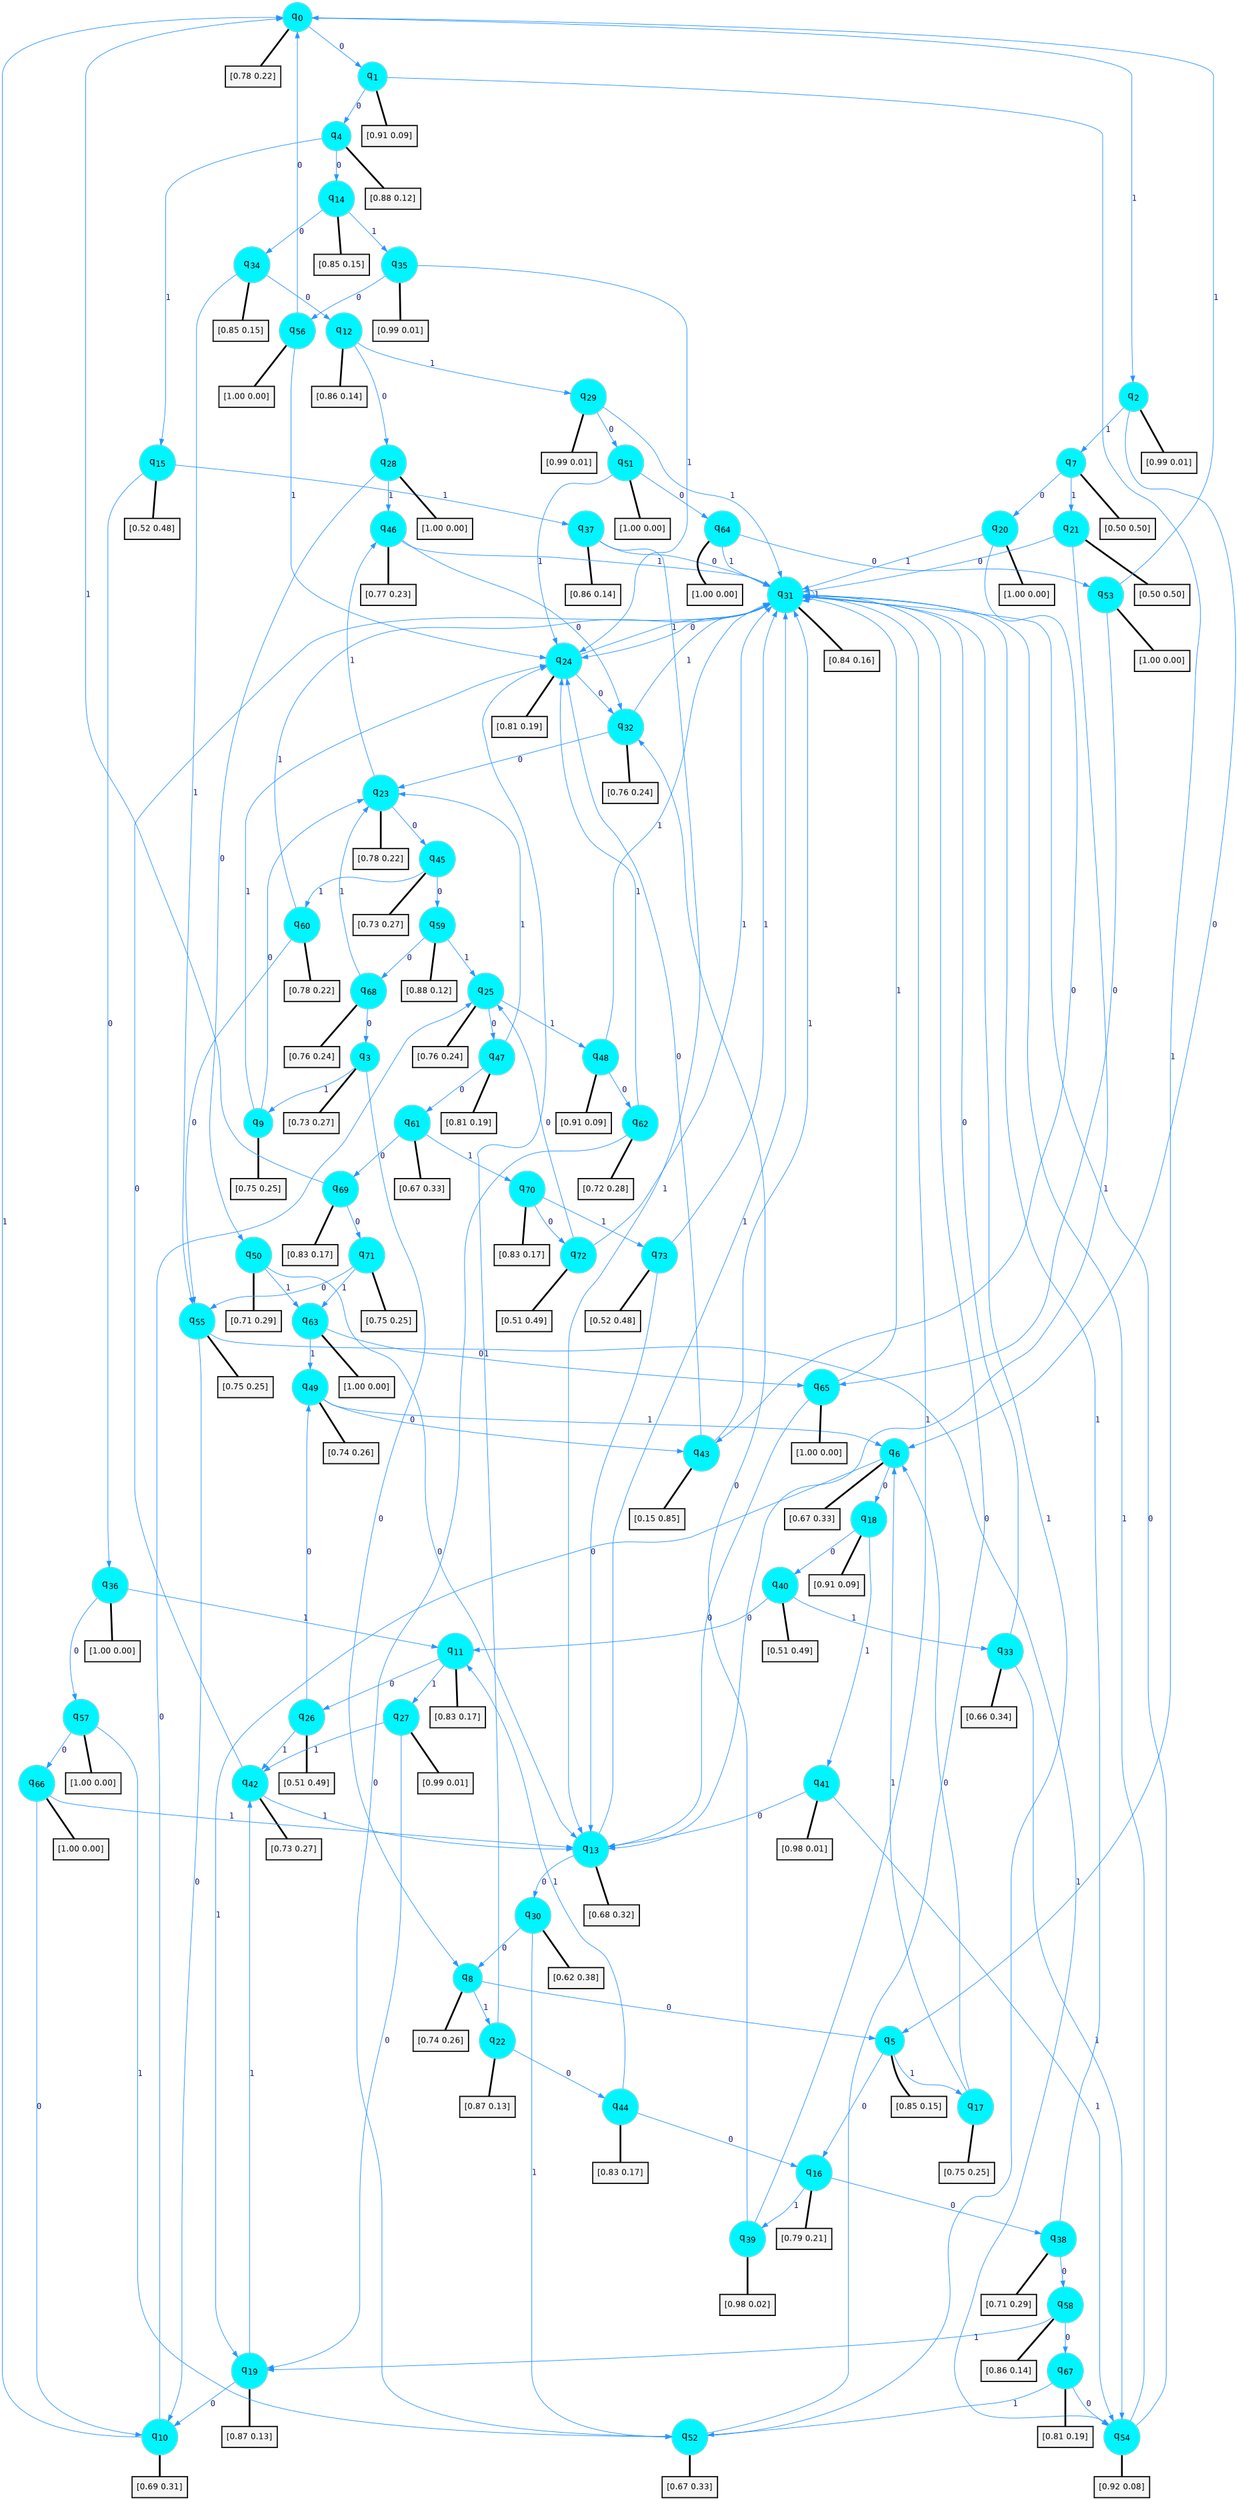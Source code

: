 digraph G {
graph [
bgcolor=transparent, dpi=300, rankdir=TD, size="40,25"];
node [
color=gray, fillcolor=turquoise1, fontcolor=black, fontname=Helvetica, fontsize=16, fontweight=bold, shape=circle, style=filled];
edge [
arrowsize=1, color=dodgerblue1, fontcolor=midnightblue, fontname=courier, fontweight=bold, penwidth=1, style=solid, weight=20];
0[label=<q<SUB>0</SUB>>];
1[label=<q<SUB>1</SUB>>];
2[label=<q<SUB>2</SUB>>];
3[label=<q<SUB>3</SUB>>];
4[label=<q<SUB>4</SUB>>];
5[label=<q<SUB>5</SUB>>];
6[label=<q<SUB>6</SUB>>];
7[label=<q<SUB>7</SUB>>];
8[label=<q<SUB>8</SUB>>];
9[label=<q<SUB>9</SUB>>];
10[label=<q<SUB>10</SUB>>];
11[label=<q<SUB>11</SUB>>];
12[label=<q<SUB>12</SUB>>];
13[label=<q<SUB>13</SUB>>];
14[label=<q<SUB>14</SUB>>];
15[label=<q<SUB>15</SUB>>];
16[label=<q<SUB>16</SUB>>];
17[label=<q<SUB>17</SUB>>];
18[label=<q<SUB>18</SUB>>];
19[label=<q<SUB>19</SUB>>];
20[label=<q<SUB>20</SUB>>];
21[label=<q<SUB>21</SUB>>];
22[label=<q<SUB>22</SUB>>];
23[label=<q<SUB>23</SUB>>];
24[label=<q<SUB>24</SUB>>];
25[label=<q<SUB>25</SUB>>];
26[label=<q<SUB>26</SUB>>];
27[label=<q<SUB>27</SUB>>];
28[label=<q<SUB>28</SUB>>];
29[label=<q<SUB>29</SUB>>];
30[label=<q<SUB>30</SUB>>];
31[label=<q<SUB>31</SUB>>];
32[label=<q<SUB>32</SUB>>];
33[label=<q<SUB>33</SUB>>];
34[label=<q<SUB>34</SUB>>];
35[label=<q<SUB>35</SUB>>];
36[label=<q<SUB>36</SUB>>];
37[label=<q<SUB>37</SUB>>];
38[label=<q<SUB>38</SUB>>];
39[label=<q<SUB>39</SUB>>];
40[label=<q<SUB>40</SUB>>];
41[label=<q<SUB>41</SUB>>];
42[label=<q<SUB>42</SUB>>];
43[label=<q<SUB>43</SUB>>];
44[label=<q<SUB>44</SUB>>];
45[label=<q<SUB>45</SUB>>];
46[label=<q<SUB>46</SUB>>];
47[label=<q<SUB>47</SUB>>];
48[label=<q<SUB>48</SUB>>];
49[label=<q<SUB>49</SUB>>];
50[label=<q<SUB>50</SUB>>];
51[label=<q<SUB>51</SUB>>];
52[label=<q<SUB>52</SUB>>];
53[label=<q<SUB>53</SUB>>];
54[label=<q<SUB>54</SUB>>];
55[label=<q<SUB>55</SUB>>];
56[label=<q<SUB>56</SUB>>];
57[label=<q<SUB>57</SUB>>];
58[label=<q<SUB>58</SUB>>];
59[label=<q<SUB>59</SUB>>];
60[label=<q<SUB>60</SUB>>];
61[label=<q<SUB>61</SUB>>];
62[label=<q<SUB>62</SUB>>];
63[label=<q<SUB>63</SUB>>];
64[label=<q<SUB>64</SUB>>];
65[label=<q<SUB>65</SUB>>];
66[label=<q<SUB>66</SUB>>];
67[label=<q<SUB>67</SUB>>];
68[label=<q<SUB>68</SUB>>];
69[label=<q<SUB>69</SUB>>];
70[label=<q<SUB>70</SUB>>];
71[label=<q<SUB>71</SUB>>];
72[label=<q<SUB>72</SUB>>];
73[label=<q<SUB>73</SUB>>];
74[label="[0.78 0.22]", shape=box,fontcolor=black, fontname=Helvetica, fontsize=14, penwidth=2, fillcolor=whitesmoke,color=black];
75[label="[0.91 0.09]", shape=box,fontcolor=black, fontname=Helvetica, fontsize=14, penwidth=2, fillcolor=whitesmoke,color=black];
76[label="[0.99 0.01]", shape=box,fontcolor=black, fontname=Helvetica, fontsize=14, penwidth=2, fillcolor=whitesmoke,color=black];
77[label="[0.73 0.27]", shape=box,fontcolor=black, fontname=Helvetica, fontsize=14, penwidth=2, fillcolor=whitesmoke,color=black];
78[label="[0.88 0.12]", shape=box,fontcolor=black, fontname=Helvetica, fontsize=14, penwidth=2, fillcolor=whitesmoke,color=black];
79[label="[0.85 0.15]", shape=box,fontcolor=black, fontname=Helvetica, fontsize=14, penwidth=2, fillcolor=whitesmoke,color=black];
80[label="[0.67 0.33]", shape=box,fontcolor=black, fontname=Helvetica, fontsize=14, penwidth=2, fillcolor=whitesmoke,color=black];
81[label="[0.50 0.50]", shape=box,fontcolor=black, fontname=Helvetica, fontsize=14, penwidth=2, fillcolor=whitesmoke,color=black];
82[label="[0.74 0.26]", shape=box,fontcolor=black, fontname=Helvetica, fontsize=14, penwidth=2, fillcolor=whitesmoke,color=black];
83[label="[0.75 0.25]", shape=box,fontcolor=black, fontname=Helvetica, fontsize=14, penwidth=2, fillcolor=whitesmoke,color=black];
84[label="[0.69 0.31]", shape=box,fontcolor=black, fontname=Helvetica, fontsize=14, penwidth=2, fillcolor=whitesmoke,color=black];
85[label="[0.83 0.17]", shape=box,fontcolor=black, fontname=Helvetica, fontsize=14, penwidth=2, fillcolor=whitesmoke,color=black];
86[label="[0.86 0.14]", shape=box,fontcolor=black, fontname=Helvetica, fontsize=14, penwidth=2, fillcolor=whitesmoke,color=black];
87[label="[0.68 0.32]", shape=box,fontcolor=black, fontname=Helvetica, fontsize=14, penwidth=2, fillcolor=whitesmoke,color=black];
88[label="[0.85 0.15]", shape=box,fontcolor=black, fontname=Helvetica, fontsize=14, penwidth=2, fillcolor=whitesmoke,color=black];
89[label="[0.52 0.48]", shape=box,fontcolor=black, fontname=Helvetica, fontsize=14, penwidth=2, fillcolor=whitesmoke,color=black];
90[label="[0.79 0.21]", shape=box,fontcolor=black, fontname=Helvetica, fontsize=14, penwidth=2, fillcolor=whitesmoke,color=black];
91[label="[0.75 0.25]", shape=box,fontcolor=black, fontname=Helvetica, fontsize=14, penwidth=2, fillcolor=whitesmoke,color=black];
92[label="[0.91 0.09]", shape=box,fontcolor=black, fontname=Helvetica, fontsize=14, penwidth=2, fillcolor=whitesmoke,color=black];
93[label="[0.87 0.13]", shape=box,fontcolor=black, fontname=Helvetica, fontsize=14, penwidth=2, fillcolor=whitesmoke,color=black];
94[label="[1.00 0.00]", shape=box,fontcolor=black, fontname=Helvetica, fontsize=14, penwidth=2, fillcolor=whitesmoke,color=black];
95[label="[0.50 0.50]", shape=box,fontcolor=black, fontname=Helvetica, fontsize=14, penwidth=2, fillcolor=whitesmoke,color=black];
96[label="[0.87 0.13]", shape=box,fontcolor=black, fontname=Helvetica, fontsize=14, penwidth=2, fillcolor=whitesmoke,color=black];
97[label="[0.78 0.22]", shape=box,fontcolor=black, fontname=Helvetica, fontsize=14, penwidth=2, fillcolor=whitesmoke,color=black];
98[label="[0.81 0.19]", shape=box,fontcolor=black, fontname=Helvetica, fontsize=14, penwidth=2, fillcolor=whitesmoke,color=black];
99[label="[0.76 0.24]", shape=box,fontcolor=black, fontname=Helvetica, fontsize=14, penwidth=2, fillcolor=whitesmoke,color=black];
100[label="[0.51 0.49]", shape=box,fontcolor=black, fontname=Helvetica, fontsize=14, penwidth=2, fillcolor=whitesmoke,color=black];
101[label="[0.99 0.01]", shape=box,fontcolor=black, fontname=Helvetica, fontsize=14, penwidth=2, fillcolor=whitesmoke,color=black];
102[label="[1.00 0.00]", shape=box,fontcolor=black, fontname=Helvetica, fontsize=14, penwidth=2, fillcolor=whitesmoke,color=black];
103[label="[0.99 0.01]", shape=box,fontcolor=black, fontname=Helvetica, fontsize=14, penwidth=2, fillcolor=whitesmoke,color=black];
104[label="[0.62 0.38]", shape=box,fontcolor=black, fontname=Helvetica, fontsize=14, penwidth=2, fillcolor=whitesmoke,color=black];
105[label="[0.84 0.16]", shape=box,fontcolor=black, fontname=Helvetica, fontsize=14, penwidth=2, fillcolor=whitesmoke,color=black];
106[label="[0.76 0.24]", shape=box,fontcolor=black, fontname=Helvetica, fontsize=14, penwidth=2, fillcolor=whitesmoke,color=black];
107[label="[0.66 0.34]", shape=box,fontcolor=black, fontname=Helvetica, fontsize=14, penwidth=2, fillcolor=whitesmoke,color=black];
108[label="[0.85 0.15]", shape=box,fontcolor=black, fontname=Helvetica, fontsize=14, penwidth=2, fillcolor=whitesmoke,color=black];
109[label="[0.99 0.01]", shape=box,fontcolor=black, fontname=Helvetica, fontsize=14, penwidth=2, fillcolor=whitesmoke,color=black];
110[label="[1.00 0.00]", shape=box,fontcolor=black, fontname=Helvetica, fontsize=14, penwidth=2, fillcolor=whitesmoke,color=black];
111[label="[0.86 0.14]", shape=box,fontcolor=black, fontname=Helvetica, fontsize=14, penwidth=2, fillcolor=whitesmoke,color=black];
112[label="[0.71 0.29]", shape=box,fontcolor=black, fontname=Helvetica, fontsize=14, penwidth=2, fillcolor=whitesmoke,color=black];
113[label="[0.98 0.02]", shape=box,fontcolor=black, fontname=Helvetica, fontsize=14, penwidth=2, fillcolor=whitesmoke,color=black];
114[label="[0.51 0.49]", shape=box,fontcolor=black, fontname=Helvetica, fontsize=14, penwidth=2, fillcolor=whitesmoke,color=black];
115[label="[0.98 0.01]", shape=box,fontcolor=black, fontname=Helvetica, fontsize=14, penwidth=2, fillcolor=whitesmoke,color=black];
116[label="[0.73 0.27]", shape=box,fontcolor=black, fontname=Helvetica, fontsize=14, penwidth=2, fillcolor=whitesmoke,color=black];
117[label="[0.15 0.85]", shape=box,fontcolor=black, fontname=Helvetica, fontsize=14, penwidth=2, fillcolor=whitesmoke,color=black];
118[label="[0.83 0.17]", shape=box,fontcolor=black, fontname=Helvetica, fontsize=14, penwidth=2, fillcolor=whitesmoke,color=black];
119[label="[0.73 0.27]", shape=box,fontcolor=black, fontname=Helvetica, fontsize=14, penwidth=2, fillcolor=whitesmoke,color=black];
120[label="[0.77 0.23]", shape=box,fontcolor=black, fontname=Helvetica, fontsize=14, penwidth=2, fillcolor=whitesmoke,color=black];
121[label="[0.81 0.19]", shape=box,fontcolor=black, fontname=Helvetica, fontsize=14, penwidth=2, fillcolor=whitesmoke,color=black];
122[label="[0.91 0.09]", shape=box,fontcolor=black, fontname=Helvetica, fontsize=14, penwidth=2, fillcolor=whitesmoke,color=black];
123[label="[0.74 0.26]", shape=box,fontcolor=black, fontname=Helvetica, fontsize=14, penwidth=2, fillcolor=whitesmoke,color=black];
124[label="[0.71 0.29]", shape=box,fontcolor=black, fontname=Helvetica, fontsize=14, penwidth=2, fillcolor=whitesmoke,color=black];
125[label="[1.00 0.00]", shape=box,fontcolor=black, fontname=Helvetica, fontsize=14, penwidth=2, fillcolor=whitesmoke,color=black];
126[label="[0.67 0.33]", shape=box,fontcolor=black, fontname=Helvetica, fontsize=14, penwidth=2, fillcolor=whitesmoke,color=black];
127[label="[1.00 0.00]", shape=box,fontcolor=black, fontname=Helvetica, fontsize=14, penwidth=2, fillcolor=whitesmoke,color=black];
128[label="[0.92 0.08]", shape=box,fontcolor=black, fontname=Helvetica, fontsize=14, penwidth=2, fillcolor=whitesmoke,color=black];
129[label="[0.75 0.25]", shape=box,fontcolor=black, fontname=Helvetica, fontsize=14, penwidth=2, fillcolor=whitesmoke,color=black];
130[label="[1.00 0.00]", shape=box,fontcolor=black, fontname=Helvetica, fontsize=14, penwidth=2, fillcolor=whitesmoke,color=black];
131[label="[1.00 0.00]", shape=box,fontcolor=black, fontname=Helvetica, fontsize=14, penwidth=2, fillcolor=whitesmoke,color=black];
132[label="[0.86 0.14]", shape=box,fontcolor=black, fontname=Helvetica, fontsize=14, penwidth=2, fillcolor=whitesmoke,color=black];
133[label="[0.88 0.12]", shape=box,fontcolor=black, fontname=Helvetica, fontsize=14, penwidth=2, fillcolor=whitesmoke,color=black];
134[label="[0.78 0.22]", shape=box,fontcolor=black, fontname=Helvetica, fontsize=14, penwidth=2, fillcolor=whitesmoke,color=black];
135[label="[0.67 0.33]", shape=box,fontcolor=black, fontname=Helvetica, fontsize=14, penwidth=2, fillcolor=whitesmoke,color=black];
136[label="[0.72 0.28]", shape=box,fontcolor=black, fontname=Helvetica, fontsize=14, penwidth=2, fillcolor=whitesmoke,color=black];
137[label="[1.00 0.00]", shape=box,fontcolor=black, fontname=Helvetica, fontsize=14, penwidth=2, fillcolor=whitesmoke,color=black];
138[label="[1.00 0.00]", shape=box,fontcolor=black, fontname=Helvetica, fontsize=14, penwidth=2, fillcolor=whitesmoke,color=black];
139[label="[1.00 0.00]", shape=box,fontcolor=black, fontname=Helvetica, fontsize=14, penwidth=2, fillcolor=whitesmoke,color=black];
140[label="[1.00 0.00]", shape=box,fontcolor=black, fontname=Helvetica, fontsize=14, penwidth=2, fillcolor=whitesmoke,color=black];
141[label="[0.81 0.19]", shape=box,fontcolor=black, fontname=Helvetica, fontsize=14, penwidth=2, fillcolor=whitesmoke,color=black];
142[label="[0.76 0.24]", shape=box,fontcolor=black, fontname=Helvetica, fontsize=14, penwidth=2, fillcolor=whitesmoke,color=black];
143[label="[0.83 0.17]", shape=box,fontcolor=black, fontname=Helvetica, fontsize=14, penwidth=2, fillcolor=whitesmoke,color=black];
144[label="[0.83 0.17]", shape=box,fontcolor=black, fontname=Helvetica, fontsize=14, penwidth=2, fillcolor=whitesmoke,color=black];
145[label="[0.75 0.25]", shape=box,fontcolor=black, fontname=Helvetica, fontsize=14, penwidth=2, fillcolor=whitesmoke,color=black];
146[label="[0.51 0.49]", shape=box,fontcolor=black, fontname=Helvetica, fontsize=14, penwidth=2, fillcolor=whitesmoke,color=black];
147[label="[0.52 0.48]", shape=box,fontcolor=black, fontname=Helvetica, fontsize=14, penwidth=2, fillcolor=whitesmoke,color=black];
0->1 [label=0];
0->2 [label=1];
0->74 [arrowhead=none, penwidth=3,color=black];
1->4 [label=0];
1->5 [label=1];
1->75 [arrowhead=none, penwidth=3,color=black];
2->6 [label=0];
2->7 [label=1];
2->76 [arrowhead=none, penwidth=3,color=black];
3->8 [label=0];
3->9 [label=1];
3->77 [arrowhead=none, penwidth=3,color=black];
4->14 [label=0];
4->15 [label=1];
4->78 [arrowhead=none, penwidth=3,color=black];
5->16 [label=0];
5->17 [label=1];
5->79 [arrowhead=none, penwidth=3,color=black];
6->18 [label=0];
6->19 [label=1];
6->80 [arrowhead=none, penwidth=3,color=black];
7->20 [label=0];
7->21 [label=1];
7->81 [arrowhead=none, penwidth=3,color=black];
8->5 [label=0];
8->22 [label=1];
8->82 [arrowhead=none, penwidth=3,color=black];
9->23 [label=0];
9->24 [label=1];
9->83 [arrowhead=none, penwidth=3,color=black];
10->25 [label=0];
10->0 [label=1];
10->84 [arrowhead=none, penwidth=3,color=black];
11->26 [label=0];
11->27 [label=1];
11->85 [arrowhead=none, penwidth=3,color=black];
12->28 [label=0];
12->29 [label=1];
12->86 [arrowhead=none, penwidth=3,color=black];
13->30 [label=0];
13->31 [label=1];
13->87 [arrowhead=none, penwidth=3,color=black];
14->34 [label=0];
14->35 [label=1];
14->88 [arrowhead=none, penwidth=3,color=black];
15->36 [label=0];
15->37 [label=1];
15->89 [arrowhead=none, penwidth=3,color=black];
16->38 [label=0];
16->39 [label=1];
16->90 [arrowhead=none, penwidth=3,color=black];
17->6 [label=0];
17->6 [label=1];
17->91 [arrowhead=none, penwidth=3,color=black];
18->40 [label=0];
18->41 [label=1];
18->92 [arrowhead=none, penwidth=3,color=black];
19->10 [label=0];
19->42 [label=1];
19->93 [arrowhead=none, penwidth=3,color=black];
20->43 [label=0];
20->31 [label=1];
20->94 [arrowhead=none, penwidth=3,color=black];
21->31 [label=0];
21->13 [label=1];
21->95 [arrowhead=none, penwidth=3,color=black];
22->44 [label=0];
22->24 [label=1];
22->96 [arrowhead=none, penwidth=3,color=black];
23->45 [label=0];
23->46 [label=1];
23->97 [arrowhead=none, penwidth=3,color=black];
24->32 [label=0];
24->31 [label=1];
24->98 [arrowhead=none, penwidth=3,color=black];
25->47 [label=0];
25->48 [label=1];
25->99 [arrowhead=none, penwidth=3,color=black];
26->49 [label=0];
26->42 [label=1];
26->100 [arrowhead=none, penwidth=3,color=black];
27->19 [label=0];
27->42 [label=1];
27->101 [arrowhead=none, penwidth=3,color=black];
28->50 [label=0];
28->46 [label=1];
28->102 [arrowhead=none, penwidth=3,color=black];
29->51 [label=0];
29->31 [label=1];
29->103 [arrowhead=none, penwidth=3,color=black];
30->8 [label=0];
30->52 [label=1];
30->104 [arrowhead=none, penwidth=3,color=black];
31->24 [label=0];
31->31 [label=1];
31->105 [arrowhead=none, penwidth=3,color=black];
32->23 [label=0];
32->31 [label=1];
32->106 [arrowhead=none, penwidth=3,color=black];
33->31 [label=0];
33->54 [label=1];
33->107 [arrowhead=none, penwidth=3,color=black];
34->12 [label=0];
34->55 [label=1];
34->108 [arrowhead=none, penwidth=3,color=black];
35->56 [label=0];
35->24 [label=1];
35->109 [arrowhead=none, penwidth=3,color=black];
36->57 [label=0];
36->11 [label=1];
36->110 [arrowhead=none, penwidth=3,color=black];
37->31 [label=0];
37->13 [label=1];
37->111 [arrowhead=none, penwidth=3,color=black];
38->58 [label=0];
38->31 [label=1];
38->112 [arrowhead=none, penwidth=3,color=black];
39->32 [label=0];
39->31 [label=1];
39->113 [arrowhead=none, penwidth=3,color=black];
40->11 [label=0];
40->33 [label=1];
40->114 [arrowhead=none, penwidth=3,color=black];
41->13 [label=0];
41->54 [label=1];
41->115 [arrowhead=none, penwidth=3,color=black];
42->31 [label=0];
42->13 [label=1];
42->116 [arrowhead=none, penwidth=3,color=black];
43->24 [label=0];
43->31 [label=1];
43->117 [arrowhead=none, penwidth=3,color=black];
44->16 [label=0];
44->11 [label=1];
44->118 [arrowhead=none, penwidth=3,color=black];
45->59 [label=0];
45->60 [label=1];
45->119 [arrowhead=none, penwidth=3,color=black];
46->32 [label=0];
46->31 [label=1];
46->120 [arrowhead=none, penwidth=3,color=black];
47->61 [label=0];
47->23 [label=1];
47->121 [arrowhead=none, penwidth=3,color=black];
48->62 [label=0];
48->31 [label=1];
48->122 [arrowhead=none, penwidth=3,color=black];
49->43 [label=0];
49->6 [label=1];
49->123 [arrowhead=none, penwidth=3,color=black];
50->13 [label=0];
50->63 [label=1];
50->124 [arrowhead=none, penwidth=3,color=black];
51->64 [label=0];
51->24 [label=1];
51->125 [arrowhead=none, penwidth=3,color=black];
52->31 [label=0];
52->31 [label=1];
52->126 [arrowhead=none, penwidth=3,color=black];
53->65 [label=0];
53->0 [label=1];
53->127 [arrowhead=none, penwidth=3,color=black];
54->31 [label=0];
54->31 [label=1];
54->128 [arrowhead=none, penwidth=3,color=black];
55->10 [label=0];
55->54 [label=1];
55->129 [arrowhead=none, penwidth=3,color=black];
56->0 [label=0];
56->24 [label=1];
56->130 [arrowhead=none, penwidth=3,color=black];
57->66 [label=0];
57->52 [label=1];
57->131 [arrowhead=none, penwidth=3,color=black];
58->67 [label=0];
58->19 [label=1];
58->132 [arrowhead=none, penwidth=3,color=black];
59->68 [label=0];
59->25 [label=1];
59->133 [arrowhead=none, penwidth=3,color=black];
60->55 [label=0];
60->31 [label=1];
60->134 [arrowhead=none, penwidth=3,color=black];
61->69 [label=0];
61->70 [label=1];
61->135 [arrowhead=none, penwidth=3,color=black];
62->52 [label=0];
62->24 [label=1];
62->136 [arrowhead=none, penwidth=3,color=black];
63->65 [label=0];
63->49 [label=1];
63->137 [arrowhead=none, penwidth=3,color=black];
64->53 [label=0];
64->31 [label=1];
64->138 [arrowhead=none, penwidth=3,color=black];
65->13 [label=0];
65->31 [label=1];
65->139 [arrowhead=none, penwidth=3,color=black];
66->10 [label=0];
66->13 [label=1];
66->140 [arrowhead=none, penwidth=3,color=black];
67->54 [label=0];
67->52 [label=1];
67->141 [arrowhead=none, penwidth=3,color=black];
68->3 [label=0];
68->23 [label=1];
68->142 [arrowhead=none, penwidth=3,color=black];
69->71 [label=0];
69->0 [label=1];
69->143 [arrowhead=none, penwidth=3,color=black];
70->72 [label=0];
70->73 [label=1];
70->144 [arrowhead=none, penwidth=3,color=black];
71->55 [label=0];
71->63 [label=1];
71->145 [arrowhead=none, penwidth=3,color=black];
72->25 [label=0];
72->31 [label=1];
72->146 [arrowhead=none, penwidth=3,color=black];
73->13 [label=0];
73->31 [label=1];
73->147 [arrowhead=none, penwidth=3,color=black];
}
